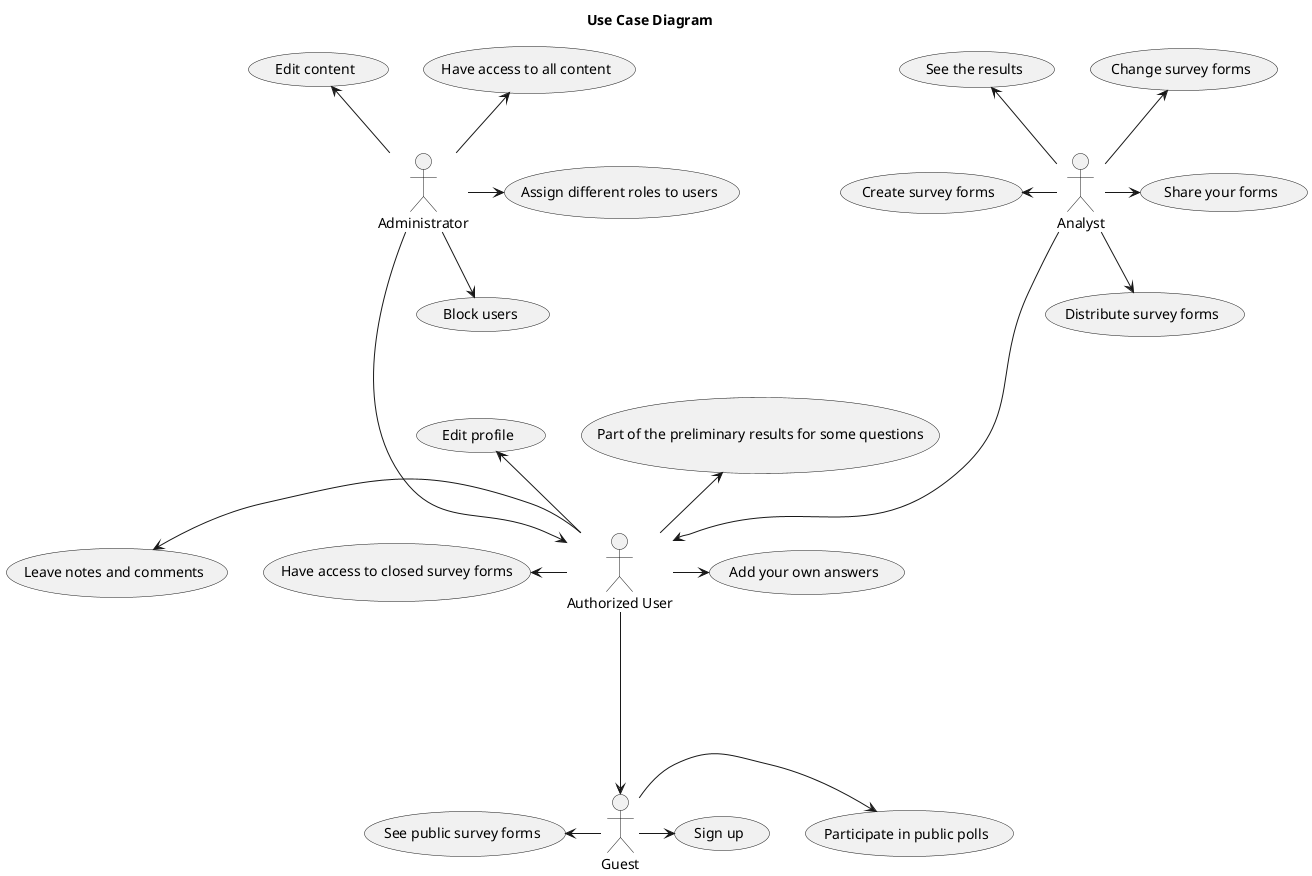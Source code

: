 @startuml

title Use Case Diagram 

:Administrator: as Admin
:Analyst: as Anal
:Guest: as G
:Authorized User: as Auth_User

Admin ----> Auth_User
Anal -d---> Auth_User
Auth_User -d---> G

usecase (See public survey forms) as showPublicF
usecase (Participate in public polls) as ParticipatePF
usecase (Sign up) as SignUp

G -l-> showPublicF
G -r-> ParticipatePF
G -r-> SignUp

usecase (Have access to closed survey forms) as ClosedF
usecase (Leave notes and comments) as Comment
usecase (Add your own answers) as OwnAnswer
usecase (Part of the preliminary results for some questions) as PreResult
usecase (Edit profile) as EditProfile

Auth_User -l-> ClosedF
Auth_User -l-> Comment
Auth_User -r-> OwnAnswer
Auth_User -u-> PreResult
Auth_User -u-> EditProfile


usecase (Create survey forms) as createF
usecase (Change survey forms) as changeF
usecase (See the results) as seeRes
usecase (Distribute survey forms) as distributeF
usecase (Share your forms) as shareF


Anal -l-> createF
Anal -u-> changeF
Anal -u-> seeRes
Anal -d-> distributeF
Anal -> shareF


usecase (Have access to all content) as accessAllContent
usecase (Edit content) as editContent
usecase (Block users) as blockUser
usecase (Assign different roles to users) as editRole

Admin -u-> accessAllContent
Admin -u-> editContent
Admin -d-> blockUser
Admin -r-> editRole

@enduml

# [Повернутися до списку діаграм](https://github.com/teramont/databaseQuestioning/blob/master/Information/Diagrams.md)
# [Повернутися до навігації](https://github.com/teramont/databaseQuestioning/blob/master/Information/navigation.md)

